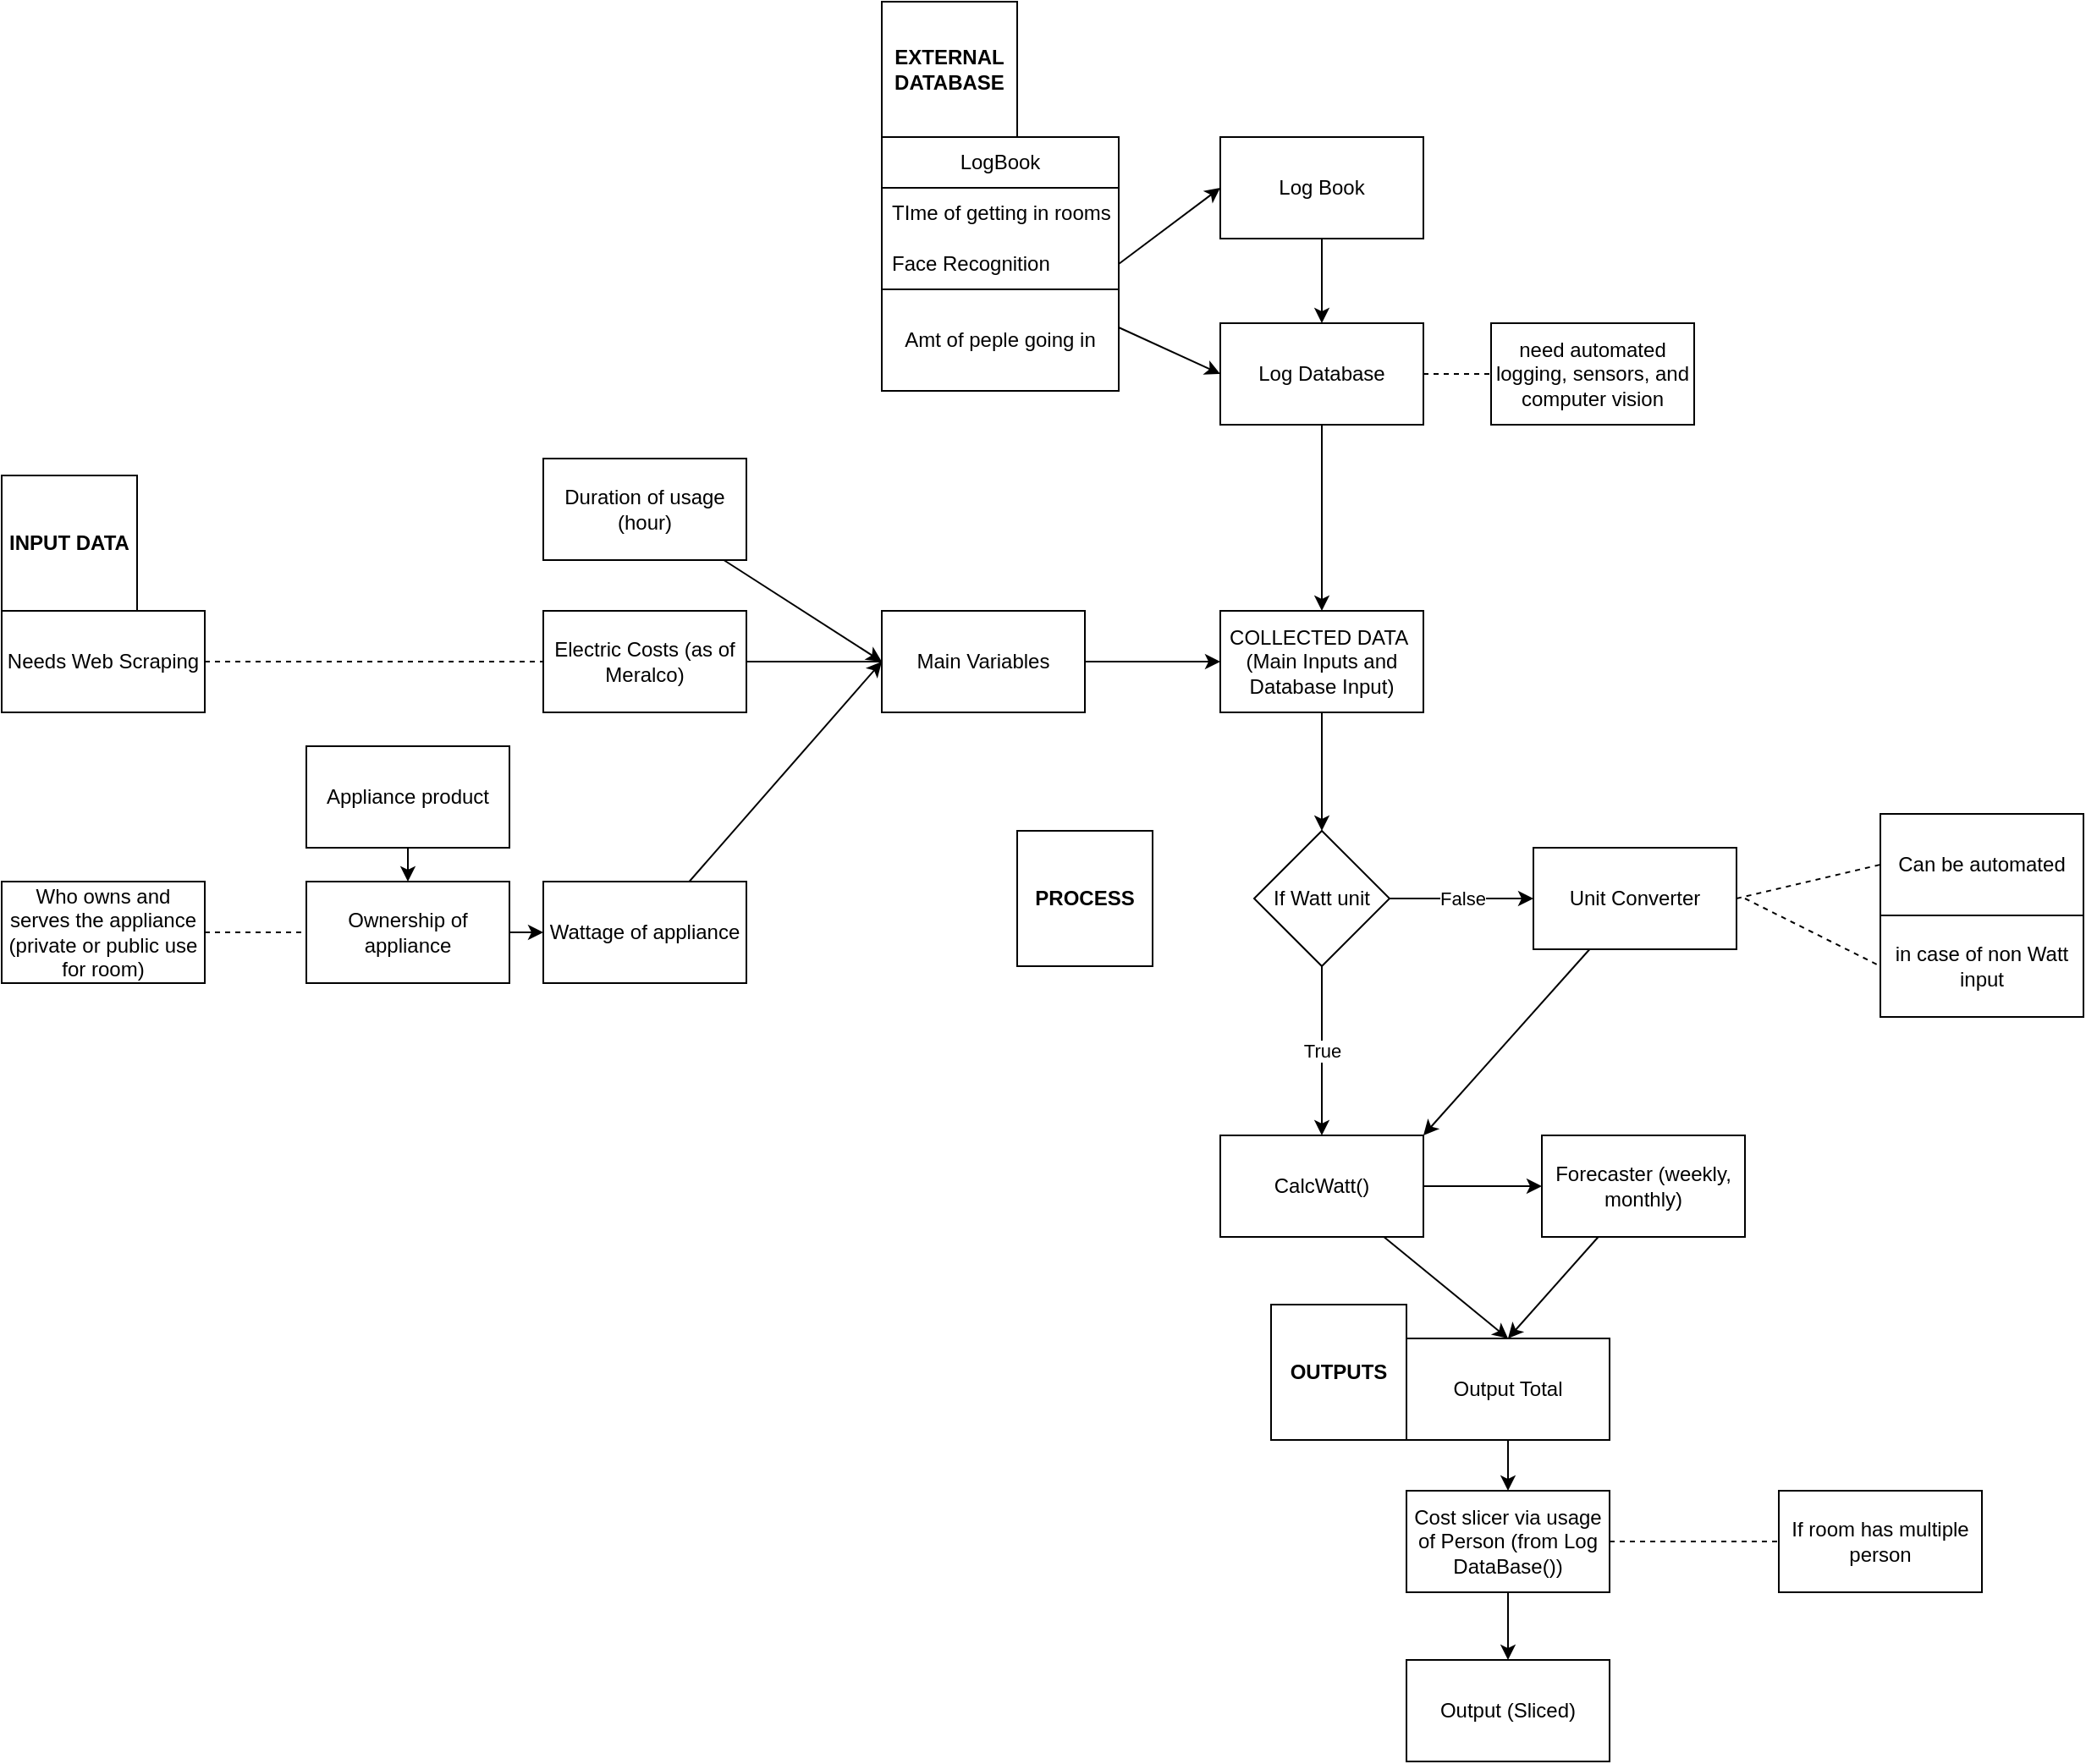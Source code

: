 <mxfile>
    <diagram id="cHvbyTEowlSkjvHecRNA" name="Page-1">
        <mxGraphModel dx="3370" dy="1035" grid="0" gridSize="10" guides="1" tooltips="1" connect="1" arrows="1" fold="1" page="1" pageScale="1" pageWidth="850" pageHeight="1100" math="0" shadow="0">
            <root>
                <mxCell id="0"/>
                <mxCell id="1" parent="0"/>
                <mxCell id="13" style="edgeStyle=none;html=1;exitX=1;exitY=0.75;exitDx=0;exitDy=0;entryX=0;entryY=0.5;entryDx=0;entryDy=0;" edge="1" parent="1" source="4" target="11">
                    <mxGeometry relative="1" as="geometry">
                        <mxPoint x="270" y="220" as="targetPoint"/>
                    </mxGeometry>
                </mxCell>
                <mxCell id="4" value="LogBook" style="swimlane;fontStyle=0;childLayout=stackLayout;horizontal=1;startSize=30;horizontalStack=0;resizeParent=1;resizeParentMax=0;resizeLast=0;collapsible=1;marginBottom=0;whiteSpace=wrap;html=1;" vertex="1" parent="1">
                    <mxGeometry x="20" y="100" width="140" height="150" as="geometry"/>
                </mxCell>
                <mxCell id="5" value="TIme of getting in rooms" style="text;strokeColor=none;fillColor=none;align=left;verticalAlign=middle;spacingLeft=4;spacingRight=4;overflow=hidden;points=[[0,0.5],[1,0.5]];portConstraint=eastwest;rotatable=0;whiteSpace=wrap;html=1;" vertex="1" parent="4">
                    <mxGeometry y="30" width="140" height="30" as="geometry"/>
                </mxCell>
                <mxCell id="6" value="Face Recognition" style="text;strokeColor=none;fillColor=none;align=left;verticalAlign=middle;spacingLeft=4;spacingRight=4;overflow=hidden;points=[[0,0.5],[1,0.5]];portConstraint=eastwest;rotatable=0;whiteSpace=wrap;html=1;" vertex="1" parent="4">
                    <mxGeometry y="60" width="140" height="30" as="geometry"/>
                </mxCell>
                <mxCell id="10" value="Amt of peple going in" style="rounded=0;whiteSpace=wrap;html=1;" vertex="1" parent="4">
                    <mxGeometry y="90" width="140" height="60" as="geometry"/>
                </mxCell>
                <mxCell id="45" style="edgeStyle=none;html=1;entryX=0;entryY=0.5;entryDx=0;entryDy=0;" edge="1" parent="1" source="8" target="37">
                    <mxGeometry relative="1" as="geometry"/>
                </mxCell>
                <mxCell id="8" value="Duration of usage (hour)" style="rounded=0;whiteSpace=wrap;html=1;" vertex="1" parent="1">
                    <mxGeometry x="-180" y="290" width="120" height="60" as="geometry"/>
                </mxCell>
                <mxCell id="15" style="edgeStyle=none;html=1;entryX=0.5;entryY=0;entryDx=0;entryDy=0;" edge="1" parent="1" source="9" target="11">
                    <mxGeometry relative="1" as="geometry"/>
                </mxCell>
                <mxCell id="9" value="Log Book" style="rounded=0;whiteSpace=wrap;html=1;" vertex="1" parent="1">
                    <mxGeometry x="220" y="100" width="120" height="60" as="geometry"/>
                </mxCell>
                <mxCell id="39" style="edgeStyle=none;html=1;" edge="1" parent="1" source="11" target="28">
                    <mxGeometry relative="1" as="geometry"/>
                </mxCell>
                <mxCell id="11" value="Log Database" style="rounded=0;whiteSpace=wrap;html=1;" vertex="1" parent="1">
                    <mxGeometry x="220" y="210" width="120" height="60" as="geometry"/>
                </mxCell>
                <mxCell id="14" style="edgeStyle=none;html=1;exitX=1;exitY=0.5;exitDx=0;exitDy=0;entryX=0;entryY=0.5;entryDx=0;entryDy=0;" edge="1" parent="1" source="6" target="9">
                    <mxGeometry relative="1" as="geometry"/>
                </mxCell>
                <mxCell id="18" value="need automated logging, sensors, and computer vision" style="rounded=0;whiteSpace=wrap;html=1;" vertex="1" parent="1">
                    <mxGeometry x="380" y="210" width="120" height="60" as="geometry"/>
                </mxCell>
                <mxCell id="20" value="" style="endArrow=none;dashed=1;html=1;entryX=0;entryY=0.5;entryDx=0;entryDy=0;exitX=1;exitY=0.5;exitDx=0;exitDy=0;" edge="1" parent="1" source="11" target="18">
                    <mxGeometry width="50" height="50" relative="1" as="geometry">
                        <mxPoint x="340" y="240" as="sourcePoint"/>
                        <mxPoint x="390" y="190" as="targetPoint"/>
                    </mxGeometry>
                </mxCell>
                <mxCell id="40" style="edgeStyle=none;html=1;entryX=0.5;entryY=0;entryDx=0;entryDy=0;" edge="1" parent="1" source="22" target="24">
                    <mxGeometry relative="1" as="geometry"/>
                </mxCell>
                <mxCell id="22" value="Appliance product" style="rounded=0;whiteSpace=wrap;html=1;" vertex="1" parent="1">
                    <mxGeometry x="-320" y="460" width="120" height="60" as="geometry"/>
                </mxCell>
                <mxCell id="47" style="edgeStyle=none;html=1;entryX=0;entryY=0.5;entryDx=0;entryDy=0;" edge="1" parent="1" source="23" target="37">
                    <mxGeometry relative="1" as="geometry"/>
                </mxCell>
                <mxCell id="23" value="Wattage of appliance" style="rounded=0;whiteSpace=wrap;html=1;" vertex="1" parent="1">
                    <mxGeometry x="-180" y="540" width="120" height="60" as="geometry"/>
                </mxCell>
                <mxCell id="44" style="edgeStyle=none;html=1;entryX=0;entryY=0.5;entryDx=0;entryDy=0;" edge="1" parent="1" source="24" target="23">
                    <mxGeometry relative="1" as="geometry"/>
                </mxCell>
                <mxCell id="24" value="Ownership of appliance" style="rounded=0;whiteSpace=wrap;html=1;" vertex="1" parent="1">
                    <mxGeometry x="-320" y="540" width="120" height="60" as="geometry"/>
                </mxCell>
                <mxCell id="46" style="edgeStyle=none;html=1;" edge="1" parent="1" source="25">
                    <mxGeometry relative="1" as="geometry">
                        <mxPoint x="50" y="410" as="targetPoint"/>
                    </mxGeometry>
                </mxCell>
                <mxCell id="25" value="Electric Costs (as of Meralco)" style="rounded=0;whiteSpace=wrap;html=1;" vertex="1" parent="1">
                    <mxGeometry x="-180" y="380" width="120" height="60" as="geometry"/>
                </mxCell>
                <mxCell id="26" value="Needs Web Scraping" style="rounded=0;whiteSpace=wrap;html=1;" vertex="1" parent="1">
                    <mxGeometry x="-500" y="380" width="120" height="60" as="geometry"/>
                </mxCell>
                <mxCell id="27" value="" style="endArrow=none;dashed=1;html=1;entryX=0;entryY=0.5;entryDx=0;entryDy=0;exitX=1;exitY=0.5;exitDx=0;exitDy=0;" edge="1" parent="1" source="26" target="25">
                    <mxGeometry width="50" height="50" relative="1" as="geometry">
                        <mxPoint x="180" y="530" as="sourcePoint"/>
                        <mxPoint x="230" y="480" as="targetPoint"/>
                    </mxGeometry>
                </mxCell>
                <mxCell id="36" style="edgeStyle=none;html=1;exitX=0.5;exitY=1;exitDx=0;exitDy=0;" edge="1" parent="1" source="28" target="33">
                    <mxGeometry relative="1" as="geometry"/>
                </mxCell>
                <mxCell id="28" value="COLLECTED DATA&amp;nbsp; (Main Inputs and Database Input)" style="rounded=0;whiteSpace=wrap;html=1;" vertex="1" parent="1">
                    <mxGeometry x="220" y="380" width="120" height="60" as="geometry"/>
                </mxCell>
                <mxCell id="50" style="edgeStyle=none;html=1;entryX=0;entryY=0.5;entryDx=0;entryDy=0;" edge="1" parent="1" source="29" target="49">
                    <mxGeometry relative="1" as="geometry"/>
                </mxCell>
                <mxCell id="60" style="edgeStyle=none;html=1;entryX=0.5;entryY=0;entryDx=0;entryDy=0;" edge="1" parent="1" source="29" target="64">
                    <mxGeometry relative="1" as="geometry">
                        <mxPoint x="340" y="780" as="targetPoint"/>
                    </mxGeometry>
                </mxCell>
                <mxCell id="29" value="CalcWatt()" style="rounded=0;whiteSpace=wrap;html=1;" vertex="1" parent="1">
                    <mxGeometry x="220" y="690" width="120" height="60" as="geometry"/>
                </mxCell>
                <mxCell id="59" style="edgeStyle=none;html=1;entryX=1;entryY=0;entryDx=0;entryDy=0;" edge="1" parent="1" source="30" target="29">
                    <mxGeometry relative="1" as="geometry"/>
                </mxCell>
                <mxCell id="30" value="Unit Converter" style="rounded=0;whiteSpace=wrap;html=1;" vertex="1" parent="1">
                    <mxGeometry x="405" y="520" width="120" height="60" as="geometry"/>
                </mxCell>
                <mxCell id="31" value="Can be automated" style="rounded=0;whiteSpace=wrap;html=1;" vertex="1" parent="1">
                    <mxGeometry x="610" y="500" width="120" height="60" as="geometry"/>
                </mxCell>
                <mxCell id="32" value="in case of non Watt input" style="rounded=0;whiteSpace=wrap;html=1;" vertex="1" parent="1">
                    <mxGeometry x="610" y="560" width="120" height="60" as="geometry"/>
                </mxCell>
                <mxCell id="33" value="If Watt unit" style="rhombus;whiteSpace=wrap;html=1;" vertex="1" parent="1">
                    <mxGeometry x="240" y="510" width="80" height="80" as="geometry"/>
                </mxCell>
                <mxCell id="38" style="edgeStyle=none;html=1;entryX=0;entryY=0.5;entryDx=0;entryDy=0;" edge="1" parent="1" source="37" target="28">
                    <mxGeometry relative="1" as="geometry"/>
                </mxCell>
                <mxCell id="37" value="Main Variables" style="rounded=0;whiteSpace=wrap;html=1;" vertex="1" parent="1">
                    <mxGeometry x="20" y="380" width="120" height="60" as="geometry"/>
                </mxCell>
                <mxCell id="41" value="Who owns and serves the appliance (private or public use for room)" style="rounded=0;whiteSpace=wrap;html=1;" vertex="1" parent="1">
                    <mxGeometry x="-500" y="540" width="120" height="60" as="geometry"/>
                </mxCell>
                <mxCell id="43" value="" style="endArrow=none;dashed=1;html=1;entryX=0;entryY=0.5;entryDx=0;entryDy=0;" edge="1" parent="1" source="41" target="24">
                    <mxGeometry width="50" height="50" relative="1" as="geometry">
                        <mxPoint x="-300" y="640" as="sourcePoint"/>
                        <mxPoint x="-270" y="660" as="targetPoint"/>
                    </mxGeometry>
                </mxCell>
                <mxCell id="48" value="" style="endArrow=none;dashed=1;html=1;entryX=0;entryY=0.5;entryDx=0;entryDy=0;" edge="1" parent="1" target="32">
                    <mxGeometry width="50" height="50" relative="1" as="geometry">
                        <mxPoint x="530" y="550" as="sourcePoint"/>
                        <mxPoint x="660" y="660" as="targetPoint"/>
                    </mxGeometry>
                </mxCell>
                <mxCell id="62" style="edgeStyle=none;html=1;entryX=0.5;entryY=0;entryDx=0;entryDy=0;" edge="1" parent="1" source="49" target="64">
                    <mxGeometry relative="1" as="geometry">
                        <mxPoint x="450" y="820" as="targetPoint"/>
                    </mxGeometry>
                </mxCell>
                <mxCell id="49" value="Forecaster (weekly, monthly)" style="rounded=0;whiteSpace=wrap;html=1;" vertex="1" parent="1">
                    <mxGeometry x="410" y="690" width="120" height="60" as="geometry"/>
                </mxCell>
                <mxCell id="51" value="Output (Sliced)" style="rounded=0;whiteSpace=wrap;html=1;" vertex="1" parent="1">
                    <mxGeometry x="330" y="1000" width="120" height="60" as="geometry"/>
                </mxCell>
                <mxCell id="52" value="" style="endArrow=none;dashed=1;html=1;exitX=1;exitY=0.5;exitDx=0;exitDy=0;entryX=0;entryY=0.5;entryDx=0;entryDy=0;" edge="1" parent="1" source="30" target="31">
                    <mxGeometry width="50" height="50" relative="1" as="geometry">
                        <mxPoint x="640" y="770" as="sourcePoint"/>
                        <mxPoint x="690" y="720" as="targetPoint"/>
                    </mxGeometry>
                </mxCell>
                <mxCell id="55" value="" style="endArrow=classic;html=1;exitX=0.5;exitY=1;exitDx=0;exitDy=0;" edge="1" parent="1" source="33" target="29">
                    <mxGeometry relative="1" as="geometry">
                        <mxPoint x="40" y="760" as="sourcePoint"/>
                        <mxPoint x="140" y="760" as="targetPoint"/>
                    </mxGeometry>
                </mxCell>
                <mxCell id="56" value="True" style="edgeLabel;resizable=0;html=1;align=center;verticalAlign=middle;" connectable="0" vertex="1" parent="55">
                    <mxGeometry relative="1" as="geometry"/>
                </mxCell>
                <mxCell id="57" value="" style="endArrow=classic;html=1;entryX=0;entryY=0.5;entryDx=0;entryDy=0;exitX=1;exitY=0.5;exitDx=0;exitDy=0;" edge="1" parent="1" source="33" target="30">
                    <mxGeometry relative="1" as="geometry">
                        <mxPoint x="190" y="570" as="sourcePoint"/>
                        <mxPoint x="190" y="620" as="targetPoint"/>
                    </mxGeometry>
                </mxCell>
                <mxCell id="58" value="False" style="edgeLabel;resizable=0;html=1;align=center;verticalAlign=middle;" connectable="0" vertex="1" parent="57">
                    <mxGeometry relative="1" as="geometry">
                        <mxPoint as="offset"/>
                    </mxGeometry>
                </mxCell>
                <mxCell id="66" style="edgeStyle=none;html=1;entryX=0.5;entryY=0;entryDx=0;entryDy=0;" edge="1" parent="1" source="63" target="51">
                    <mxGeometry relative="1" as="geometry"/>
                </mxCell>
                <mxCell id="63" value="Cost slicer via usage of Person (from Log DataBase())" style="rounded=0;whiteSpace=wrap;html=1;" vertex="1" parent="1">
                    <mxGeometry x="330" y="900" width="120" height="60" as="geometry"/>
                </mxCell>
                <mxCell id="65" style="edgeStyle=none;html=1;" edge="1" parent="1" source="64" target="63">
                    <mxGeometry relative="1" as="geometry"/>
                </mxCell>
                <mxCell id="64" value="Output Total" style="rounded=0;whiteSpace=wrap;html=1;" vertex="1" parent="1">
                    <mxGeometry x="330" y="810" width="120" height="60" as="geometry"/>
                </mxCell>
                <mxCell id="67" value="" style="endArrow=none;dashed=1;html=1;exitX=1;exitY=0.5;exitDx=0;exitDy=0;entryX=0;entryY=0.5;entryDx=0;entryDy=0;" edge="1" parent="1" source="63" target="69">
                    <mxGeometry width="50" height="50" relative="1" as="geometry">
                        <mxPoint x="490" y="940" as="sourcePoint"/>
                        <mxPoint x="540" y="930" as="targetPoint"/>
                    </mxGeometry>
                </mxCell>
                <mxCell id="69" value="If room has multiple person" style="rounded=0;whiteSpace=wrap;html=1;" vertex="1" parent="1">
                    <mxGeometry x="550" y="900" width="120" height="60" as="geometry"/>
                </mxCell>
                <mxCell id="70" value="&lt;b&gt;PROCESS&lt;/b&gt;" style="whiteSpace=wrap;html=1;aspect=fixed;" vertex="1" parent="1">
                    <mxGeometry x="100" y="510" width="80" height="80" as="geometry"/>
                </mxCell>
                <mxCell id="71" value="&lt;b&gt;OUTPUTS&lt;/b&gt;" style="whiteSpace=wrap;html=1;aspect=fixed;" vertex="1" parent="1">
                    <mxGeometry x="250" y="790" width="80" height="80" as="geometry"/>
                </mxCell>
                <mxCell id="72" value="&lt;b&gt;INPUT DATA&lt;/b&gt;" style="whiteSpace=wrap;html=1;aspect=fixed;" vertex="1" parent="1">
                    <mxGeometry x="-500" y="300" width="80" height="80" as="geometry"/>
                </mxCell>
                <mxCell id="73" value="&lt;b&gt;EXTERNAL DATABASE&lt;/b&gt;" style="whiteSpace=wrap;html=1;aspect=fixed;" vertex="1" parent="1">
                    <mxGeometry x="20" y="20" width="80" height="80" as="geometry"/>
                </mxCell>
            </root>
        </mxGraphModel>
    </diagram>
</mxfile>